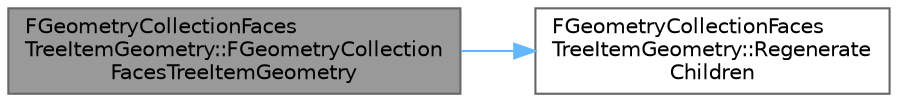 digraph "FGeometryCollectionFacesTreeItemGeometry::FGeometryCollectionFacesTreeItemGeometry"
{
 // INTERACTIVE_SVG=YES
 // LATEX_PDF_SIZE
  bgcolor="transparent";
  edge [fontname=Helvetica,fontsize=10,labelfontname=Helvetica,labelfontsize=10];
  node [fontname=Helvetica,fontsize=10,shape=box,height=0.2,width=0.4];
  rankdir="LR";
  Node1 [id="Node000001",label="FGeometryCollectionFaces\lTreeItemGeometry::FGeometryCollection\lFacesTreeItemGeometry",height=0.2,width=0.4,color="gray40", fillcolor="grey60", style="filled", fontcolor="black",tooltip=" "];
  Node1 -> Node2 [id="edge1_Node000001_Node000002",color="steelblue1",style="solid",tooltip=" "];
  Node2 [id="Node000002",label="FGeometryCollectionFaces\lTreeItemGeometry::Regenerate\lChildren",height=0.2,width=0.4,color="grey40", fillcolor="white", style="filled",URL="$dd/d4c/classFGeometryCollectionFacesTreeItemGeometry.html#a9ac0db57385fcbb26406bcf123ff6c14",tooltip=" "];
}
